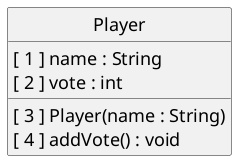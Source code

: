 @startuml
skinparam classAttributeIconSize 0
skinparam monochrome true
skinparam classFontSize 18
skinparam classFontName Menlo
skinparam classAttributeFontSize 18
skinparam classAttributeFontName Menlo
skinparam shadowing false

hide circle

class Player {
[ 1 ] name : String
[ 2 ] vote : int
[ 3 ] Player(name : String)
[ 4 ] addVote() : void
}

@enduml
